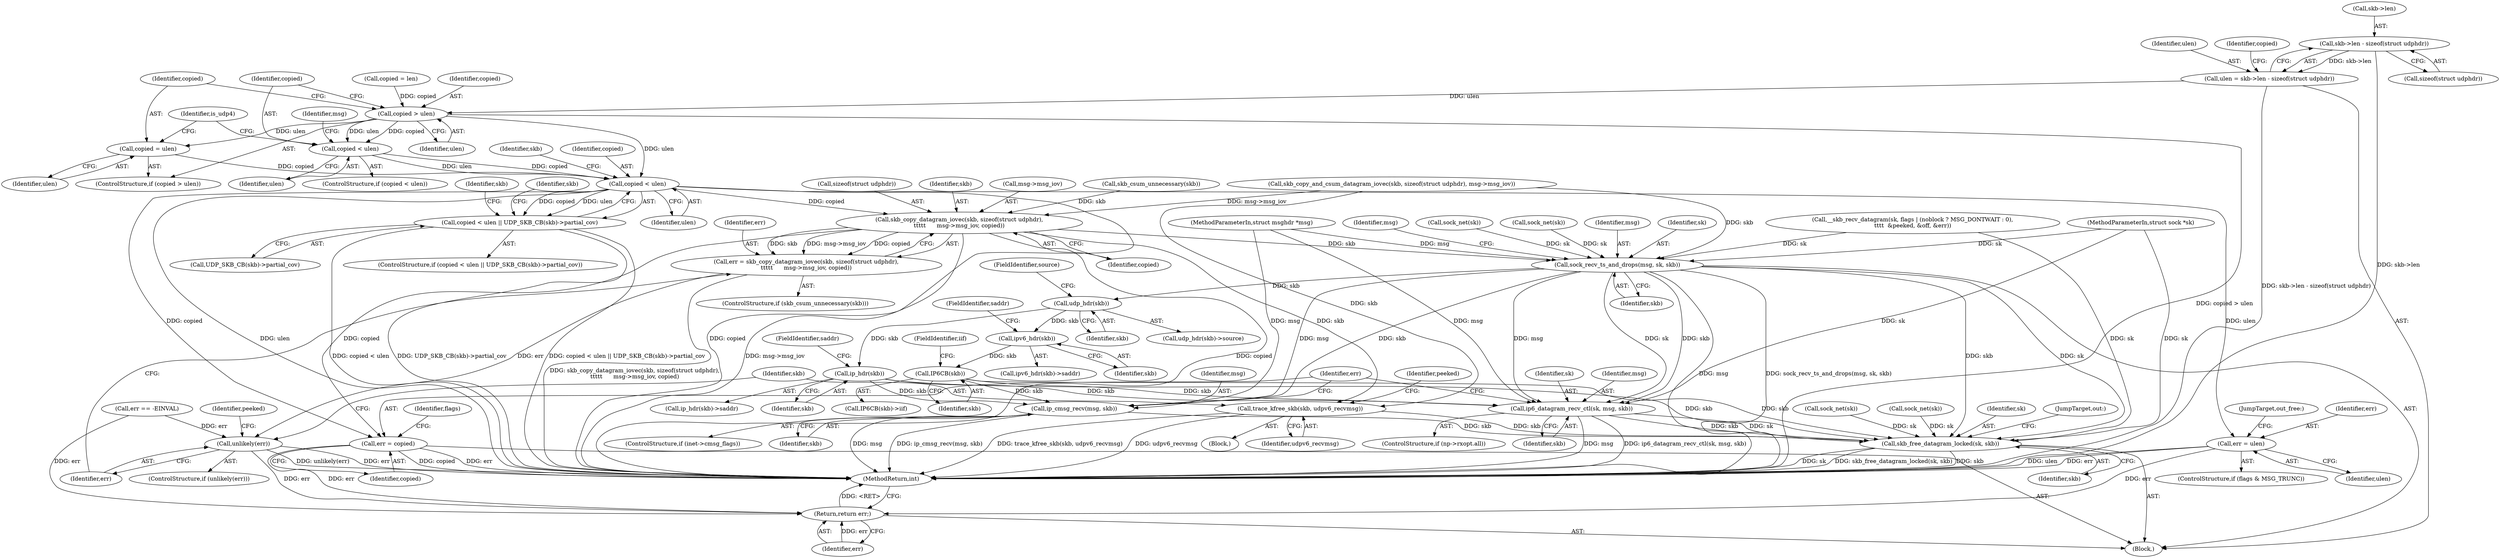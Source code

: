 digraph "0_linux_bceaa90240b6019ed73b49965eac7d167610be69_4@pointer" {
"1000187" [label="(Call,skb->len - sizeof(struct udphdr))"];
"1000185" [label="(Call,ulen = skb->len - sizeof(struct udphdr))"];
"1000197" [label="(Call,copied > ulen)"];
"1000200" [label="(Call,copied = ulen)"];
"1000223" [label="(Call,copied < ulen)"];
"1000222" [label="(Call,copied < ulen || UDP_SKB_CB(skb)->partial_cov)"];
"1000240" [label="(Call,skb_copy_datagram_iovec(skb, sizeof(struct udphdr),\n\t\t\t\t\t      msg->msg_iov, copied))"];
"1000238" [label="(Call,err = skb_copy_datagram_iovec(skb, sizeof(struct udphdr),\n\t\t\t\t\t      msg->msg_iov, copied))"];
"1000266" [label="(Call,unlikely(err))"];
"1000430" [label="(Return,return err;)"];
"1000269" [label="(Call,trace_kfree_skb(skb, udpv6_recvmsg))"];
"1000426" [label="(Call,skb_free_datagram_locked(sk, skb))"];
"1000312" [label="(Call,sock_recv_ts_and_drops(msg, sk, skb))"];
"1000339" [label="(Call,udp_hdr(skb))"];
"1000352" [label="(Call,ip_hdr(skb))"];
"1000400" [label="(Call,ip_cmsg_recv(msg, skb))"];
"1000411" [label="(Call,ip6_datagram_recv_ctl(sk, msg, skb))"];
"1000371" [label="(Call,ipv6_hdr(skb))"];
"1000384" [label="(Call,IP6CB(skb))"];
"1000415" [label="(Call,err = copied)"];
"1000422" [label="(Call,err = ulen)"];
"1000205" [label="(Call,copied < ulen)"];
"1000422" [label="(Call,err = ulen)"];
"1000200" [label="(Call,copied = ulen)"];
"1000242" [label="(Call,sizeof(struct udphdr))"];
"1000226" [label="(Call,UDP_SKB_CB(skb)->partial_cov)"];
"1000339" [label="(Call,udp_hdr(skb))"];
"1000241" [label="(Identifier,skb)"];
"1000191" [label="(Call,sizeof(struct udphdr))"];
"1000426" [label="(Call,skb_free_datagram_locked(sk, skb))"];
"1000383" [label="(Call,IP6CB(skb)->iif)"];
"1000402" [label="(Identifier,skb)"];
"1000290" [label="(Call,sock_net(sk))"];
"1000265" [label="(ControlStructure,if (unlikely(err)))"];
"1000224" [label="(Identifier,copied)"];
"1000270" [label="(Identifier,skb)"];
"1000269" [label="(Call,trace_kfree_skb(skb, udpv6_recvmsg))"];
"1000318" [label="(Identifier,msg)"];
"1000341" [label="(FieldIdentifier,source)"];
"1000247" [label="(Identifier,copied)"];
"1000284" [label="(Call,sock_net(sk))"];
"1000352" [label="(Call,ip_hdr(skb))"];
"1000415" [label="(Call,err = copied)"];
"1000384" [label="(Call,IP6CB(skb))"];
"1000302" [label="(Call,sock_net(sk))"];
"1000274" [label="(Identifier,peeked)"];
"1000385" [label="(Identifier,skb)"];
"1000222" [label="(Call,copied < ulen || UDP_SKB_CB(skb)->partial_cov)"];
"1000405" [label="(ControlStructure,if (np->rxopt.all))"];
"1000185" [label="(Call,ulen = skb->len - sizeof(struct udphdr))"];
"1000414" [label="(Identifier,skb)"];
"1000201" [label="(Identifier,copied)"];
"1000187" [label="(Call,skb->len - sizeof(struct udphdr))"];
"1000233" [label="(Identifier,skb)"];
"1000244" [label="(Call,msg->msg_iov)"];
"1000373" [label="(FieldIdentifier,saddr)"];
"1000106" [label="(MethodParameterIn,struct msghdr *msg)"];
"1000308" [label="(Call,sock_net(sk))"];
"1000202" [label="(Identifier,ulen)"];
"1000400" [label="(Call,ip_cmsg_recv(msg, skb))"];
"1000418" [label="(ControlStructure,if (flags & MSG_TRUNC))"];
"1000210" [label="(Identifier,msg)"];
"1000225" [label="(Identifier,ulen)"];
"1000425" [label="(JumpTarget,out_free:)"];
"1000206" [label="(Identifier,copied)"];
"1000372" [label="(Identifier,skb)"];
"1000223" [label="(Call,copied < ulen)"];
"1000338" [label="(Call,udp_hdr(skb)->source)"];
"1000266" [label="(Call,unlikely(err))"];
"1000105" [label="(MethodParameterIn,struct sock *sk)"];
"1000420" [label="(Identifier,flags)"];
"1000483" [label="(MethodReturn,int)"];
"1000411" [label="(Call,ip6_datagram_recv_ctl(sk, msg, skb))"];
"1000417" [label="(Identifier,copied)"];
"1000340" [label="(Identifier,skb)"];
"1000427" [label="(Identifier,sk)"];
"1000354" [label="(FieldIdentifier,saddr)"];
"1000198" [label="(Identifier,copied)"];
"1000167" [label="(Call,__skb_recv_datagram(sk, flags | (noblock ? MSG_DONTWAIT : 0),\n\t\t\t\t  &peeked, &off, &err))"];
"1000214" [label="(Identifier,is_udp4)"];
"1000239" [label="(Identifier,err)"];
"1000186" [label="(Identifier,ulen)"];
"1000111" [label="(Block,)"];
"1000401" [label="(Identifier,msg)"];
"1000236" [label="(Call,skb_csum_unnecessary(skb))"];
"1000207" [label="(Identifier,ulen)"];
"1000260" [label="(Call,err == -EINVAL)"];
"1000197" [label="(Call,copied > ulen)"];
"1000199" [label="(Identifier,ulen)"];
"1000429" [label="(JumpTarget,out:)"];
"1000297" [label="(Identifier,peeked)"];
"1000351" [label="(Call,ip_hdr(skb)->saddr)"];
"1000267" [label="(Identifier,err)"];
"1000370" [label="(Call,ipv6_hdr(skb)->saddr)"];
"1000431" [label="(Identifier,err)"];
"1000252" [label="(Call,skb_copy_and_csum_datagram_iovec(skb, sizeof(struct udphdr), msg->msg_iov))"];
"1000396" [label="(ControlStructure,if (inet->cmsg_flags))"];
"1000204" [label="(ControlStructure,if (copied < ulen))"];
"1000371" [label="(Call,ipv6_hdr(skb))"];
"1000228" [label="(Identifier,skb)"];
"1000312" [label="(Call,sock_recv_ts_and_drops(msg, sk, skb))"];
"1000205" [label="(Call,copied < ulen)"];
"1000194" [label="(Identifier,copied)"];
"1000271" [label="(Identifier,udpv6_recvmsg)"];
"1000386" [label="(FieldIdentifier,iif)"];
"1000235" [label="(ControlStructure,if (skb_csum_unnecessary(skb)))"];
"1000412" [label="(Identifier,sk)"];
"1000240" [label="(Call,skb_copy_datagram_iovec(skb, sizeof(struct udphdr),\n\t\t\t\t\t      msg->msg_iov, copied))"];
"1000221" [label="(ControlStructure,if (copied < ulen || UDP_SKB_CB(skb)->partial_cov))"];
"1000313" [label="(Identifier,msg)"];
"1000196" [label="(ControlStructure,if (copied > ulen))"];
"1000237" [label="(Identifier,skb)"];
"1000423" [label="(Identifier,err)"];
"1000353" [label="(Identifier,skb)"];
"1000188" [label="(Call,skb->len)"];
"1000315" [label="(Identifier,skb)"];
"1000238" [label="(Call,err = skb_copy_datagram_iovec(skb, sizeof(struct udphdr),\n\t\t\t\t\t      msg->msg_iov, copied))"];
"1000416" [label="(Identifier,err)"];
"1000193" [label="(Call,copied = len)"];
"1000424" [label="(Identifier,ulen)"];
"1000268" [label="(Block,)"];
"1000428" [label="(Identifier,skb)"];
"1000314" [label="(Identifier,sk)"];
"1000413" [label="(Identifier,msg)"];
"1000430" [label="(Return,return err;)"];
"1000187" -> "1000185"  [label="AST: "];
"1000187" -> "1000191"  [label="CFG: "];
"1000188" -> "1000187"  [label="AST: "];
"1000191" -> "1000187"  [label="AST: "];
"1000185" -> "1000187"  [label="CFG: "];
"1000187" -> "1000483"  [label="DDG: skb->len"];
"1000187" -> "1000185"  [label="DDG: skb->len"];
"1000185" -> "1000111"  [label="AST: "];
"1000186" -> "1000185"  [label="AST: "];
"1000194" -> "1000185"  [label="CFG: "];
"1000185" -> "1000483"  [label="DDG: skb->len - sizeof(struct udphdr)"];
"1000185" -> "1000197"  [label="DDG: ulen"];
"1000197" -> "1000196"  [label="AST: "];
"1000197" -> "1000199"  [label="CFG: "];
"1000198" -> "1000197"  [label="AST: "];
"1000199" -> "1000197"  [label="AST: "];
"1000201" -> "1000197"  [label="CFG: "];
"1000206" -> "1000197"  [label="CFG: "];
"1000197" -> "1000483"  [label="DDG: copied > ulen"];
"1000193" -> "1000197"  [label="DDG: copied"];
"1000197" -> "1000200"  [label="DDG: ulen"];
"1000197" -> "1000205"  [label="DDG: copied"];
"1000197" -> "1000205"  [label="DDG: ulen"];
"1000197" -> "1000223"  [label="DDG: ulen"];
"1000200" -> "1000196"  [label="AST: "];
"1000200" -> "1000202"  [label="CFG: "];
"1000201" -> "1000200"  [label="AST: "];
"1000202" -> "1000200"  [label="AST: "];
"1000214" -> "1000200"  [label="CFG: "];
"1000200" -> "1000223"  [label="DDG: copied"];
"1000223" -> "1000222"  [label="AST: "];
"1000223" -> "1000225"  [label="CFG: "];
"1000224" -> "1000223"  [label="AST: "];
"1000225" -> "1000223"  [label="AST: "];
"1000228" -> "1000223"  [label="CFG: "];
"1000222" -> "1000223"  [label="CFG: "];
"1000223" -> "1000483"  [label="DDG: ulen"];
"1000223" -> "1000483"  [label="DDG: copied"];
"1000223" -> "1000222"  [label="DDG: copied"];
"1000223" -> "1000222"  [label="DDG: ulen"];
"1000205" -> "1000223"  [label="DDG: copied"];
"1000205" -> "1000223"  [label="DDG: ulen"];
"1000223" -> "1000240"  [label="DDG: copied"];
"1000223" -> "1000415"  [label="DDG: copied"];
"1000223" -> "1000422"  [label="DDG: ulen"];
"1000222" -> "1000221"  [label="AST: "];
"1000222" -> "1000226"  [label="CFG: "];
"1000226" -> "1000222"  [label="AST: "];
"1000233" -> "1000222"  [label="CFG: "];
"1000237" -> "1000222"  [label="CFG: "];
"1000222" -> "1000483"  [label="DDG: copied < ulen"];
"1000222" -> "1000483"  [label="DDG: UDP_SKB_CB(skb)->partial_cov"];
"1000222" -> "1000483"  [label="DDG: copied < ulen || UDP_SKB_CB(skb)->partial_cov"];
"1000240" -> "1000238"  [label="AST: "];
"1000240" -> "1000247"  [label="CFG: "];
"1000241" -> "1000240"  [label="AST: "];
"1000242" -> "1000240"  [label="AST: "];
"1000244" -> "1000240"  [label="AST: "];
"1000247" -> "1000240"  [label="AST: "];
"1000238" -> "1000240"  [label="CFG: "];
"1000240" -> "1000483"  [label="DDG: msg->msg_iov"];
"1000240" -> "1000483"  [label="DDG: copied"];
"1000240" -> "1000238"  [label="DDG: skb"];
"1000240" -> "1000238"  [label="DDG: msg->msg_iov"];
"1000240" -> "1000238"  [label="DDG: copied"];
"1000236" -> "1000240"  [label="DDG: skb"];
"1000252" -> "1000240"  [label="DDG: msg->msg_iov"];
"1000240" -> "1000269"  [label="DDG: skb"];
"1000240" -> "1000312"  [label="DDG: skb"];
"1000240" -> "1000415"  [label="DDG: copied"];
"1000238" -> "1000235"  [label="AST: "];
"1000239" -> "1000238"  [label="AST: "];
"1000267" -> "1000238"  [label="CFG: "];
"1000238" -> "1000483"  [label="DDG: skb_copy_datagram_iovec(skb, sizeof(struct udphdr),\n\t\t\t\t\t      msg->msg_iov, copied)"];
"1000238" -> "1000266"  [label="DDG: err"];
"1000266" -> "1000265"  [label="AST: "];
"1000266" -> "1000267"  [label="CFG: "];
"1000267" -> "1000266"  [label="AST: "];
"1000270" -> "1000266"  [label="CFG: "];
"1000297" -> "1000266"  [label="CFG: "];
"1000266" -> "1000483"  [label="DDG: err"];
"1000266" -> "1000483"  [label="DDG: unlikely(err)"];
"1000260" -> "1000266"  [label="DDG: err"];
"1000266" -> "1000430"  [label="DDG: err"];
"1000430" -> "1000111"  [label="AST: "];
"1000430" -> "1000431"  [label="CFG: "];
"1000431" -> "1000430"  [label="AST: "];
"1000483" -> "1000430"  [label="CFG: "];
"1000430" -> "1000483"  [label="DDG: <RET>"];
"1000431" -> "1000430"  [label="DDG: err"];
"1000422" -> "1000430"  [label="DDG: err"];
"1000415" -> "1000430"  [label="DDG: err"];
"1000260" -> "1000430"  [label="DDG: err"];
"1000269" -> "1000268"  [label="AST: "];
"1000269" -> "1000271"  [label="CFG: "];
"1000270" -> "1000269"  [label="AST: "];
"1000271" -> "1000269"  [label="AST: "];
"1000274" -> "1000269"  [label="CFG: "];
"1000269" -> "1000483"  [label="DDG: trace_kfree_skb(skb, udpv6_recvmsg)"];
"1000269" -> "1000483"  [label="DDG: udpv6_recvmsg"];
"1000252" -> "1000269"  [label="DDG: skb"];
"1000269" -> "1000426"  [label="DDG: skb"];
"1000426" -> "1000111"  [label="AST: "];
"1000426" -> "1000428"  [label="CFG: "];
"1000427" -> "1000426"  [label="AST: "];
"1000428" -> "1000426"  [label="AST: "];
"1000429" -> "1000426"  [label="CFG: "];
"1000426" -> "1000483"  [label="DDG: skb"];
"1000426" -> "1000483"  [label="DDG: sk"];
"1000426" -> "1000483"  [label="DDG: skb_free_datagram_locked(sk, skb)"];
"1000284" -> "1000426"  [label="DDG: sk"];
"1000411" -> "1000426"  [label="DDG: sk"];
"1000411" -> "1000426"  [label="DDG: skb"];
"1000312" -> "1000426"  [label="DDG: sk"];
"1000312" -> "1000426"  [label="DDG: skb"];
"1000167" -> "1000426"  [label="DDG: sk"];
"1000290" -> "1000426"  [label="DDG: sk"];
"1000105" -> "1000426"  [label="DDG: sk"];
"1000400" -> "1000426"  [label="DDG: skb"];
"1000352" -> "1000426"  [label="DDG: skb"];
"1000384" -> "1000426"  [label="DDG: skb"];
"1000312" -> "1000111"  [label="AST: "];
"1000312" -> "1000315"  [label="CFG: "];
"1000313" -> "1000312"  [label="AST: "];
"1000314" -> "1000312"  [label="AST: "];
"1000315" -> "1000312"  [label="AST: "];
"1000318" -> "1000312"  [label="CFG: "];
"1000312" -> "1000483"  [label="DDG: sock_recv_ts_and_drops(msg, sk, skb)"];
"1000312" -> "1000483"  [label="DDG: msg"];
"1000106" -> "1000312"  [label="DDG: msg"];
"1000302" -> "1000312"  [label="DDG: sk"];
"1000167" -> "1000312"  [label="DDG: sk"];
"1000308" -> "1000312"  [label="DDG: sk"];
"1000105" -> "1000312"  [label="DDG: sk"];
"1000252" -> "1000312"  [label="DDG: skb"];
"1000312" -> "1000339"  [label="DDG: skb"];
"1000312" -> "1000400"  [label="DDG: msg"];
"1000312" -> "1000400"  [label="DDG: skb"];
"1000312" -> "1000411"  [label="DDG: sk"];
"1000312" -> "1000411"  [label="DDG: msg"];
"1000312" -> "1000411"  [label="DDG: skb"];
"1000339" -> "1000338"  [label="AST: "];
"1000339" -> "1000340"  [label="CFG: "];
"1000340" -> "1000339"  [label="AST: "];
"1000341" -> "1000339"  [label="CFG: "];
"1000339" -> "1000352"  [label="DDG: skb"];
"1000339" -> "1000371"  [label="DDG: skb"];
"1000352" -> "1000351"  [label="AST: "];
"1000352" -> "1000353"  [label="CFG: "];
"1000353" -> "1000352"  [label="AST: "];
"1000354" -> "1000352"  [label="CFG: "];
"1000352" -> "1000400"  [label="DDG: skb"];
"1000352" -> "1000411"  [label="DDG: skb"];
"1000400" -> "1000396"  [label="AST: "];
"1000400" -> "1000402"  [label="CFG: "];
"1000401" -> "1000400"  [label="AST: "];
"1000402" -> "1000400"  [label="AST: "];
"1000416" -> "1000400"  [label="CFG: "];
"1000400" -> "1000483"  [label="DDG: msg"];
"1000400" -> "1000483"  [label="DDG: ip_cmsg_recv(msg, skb)"];
"1000106" -> "1000400"  [label="DDG: msg"];
"1000384" -> "1000400"  [label="DDG: skb"];
"1000411" -> "1000405"  [label="AST: "];
"1000411" -> "1000414"  [label="CFG: "];
"1000412" -> "1000411"  [label="AST: "];
"1000413" -> "1000411"  [label="AST: "];
"1000414" -> "1000411"  [label="AST: "];
"1000416" -> "1000411"  [label="CFG: "];
"1000411" -> "1000483"  [label="DDG: ip6_datagram_recv_ctl(sk, msg, skb)"];
"1000411" -> "1000483"  [label="DDG: msg"];
"1000105" -> "1000411"  [label="DDG: sk"];
"1000106" -> "1000411"  [label="DDG: msg"];
"1000384" -> "1000411"  [label="DDG: skb"];
"1000371" -> "1000370"  [label="AST: "];
"1000371" -> "1000372"  [label="CFG: "];
"1000372" -> "1000371"  [label="AST: "];
"1000373" -> "1000371"  [label="CFG: "];
"1000371" -> "1000384"  [label="DDG: skb"];
"1000384" -> "1000383"  [label="AST: "];
"1000384" -> "1000385"  [label="CFG: "];
"1000385" -> "1000384"  [label="AST: "];
"1000386" -> "1000384"  [label="CFG: "];
"1000415" -> "1000111"  [label="AST: "];
"1000415" -> "1000417"  [label="CFG: "];
"1000416" -> "1000415"  [label="AST: "];
"1000417" -> "1000415"  [label="AST: "];
"1000420" -> "1000415"  [label="CFG: "];
"1000415" -> "1000483"  [label="DDG: err"];
"1000415" -> "1000483"  [label="DDG: copied"];
"1000422" -> "1000418"  [label="AST: "];
"1000422" -> "1000424"  [label="CFG: "];
"1000423" -> "1000422"  [label="AST: "];
"1000424" -> "1000422"  [label="AST: "];
"1000425" -> "1000422"  [label="CFG: "];
"1000422" -> "1000483"  [label="DDG: err"];
"1000422" -> "1000483"  [label="DDG: ulen"];
"1000205" -> "1000204"  [label="AST: "];
"1000205" -> "1000207"  [label="CFG: "];
"1000206" -> "1000205"  [label="AST: "];
"1000207" -> "1000205"  [label="AST: "];
"1000210" -> "1000205"  [label="CFG: "];
"1000214" -> "1000205"  [label="CFG: "];
}

